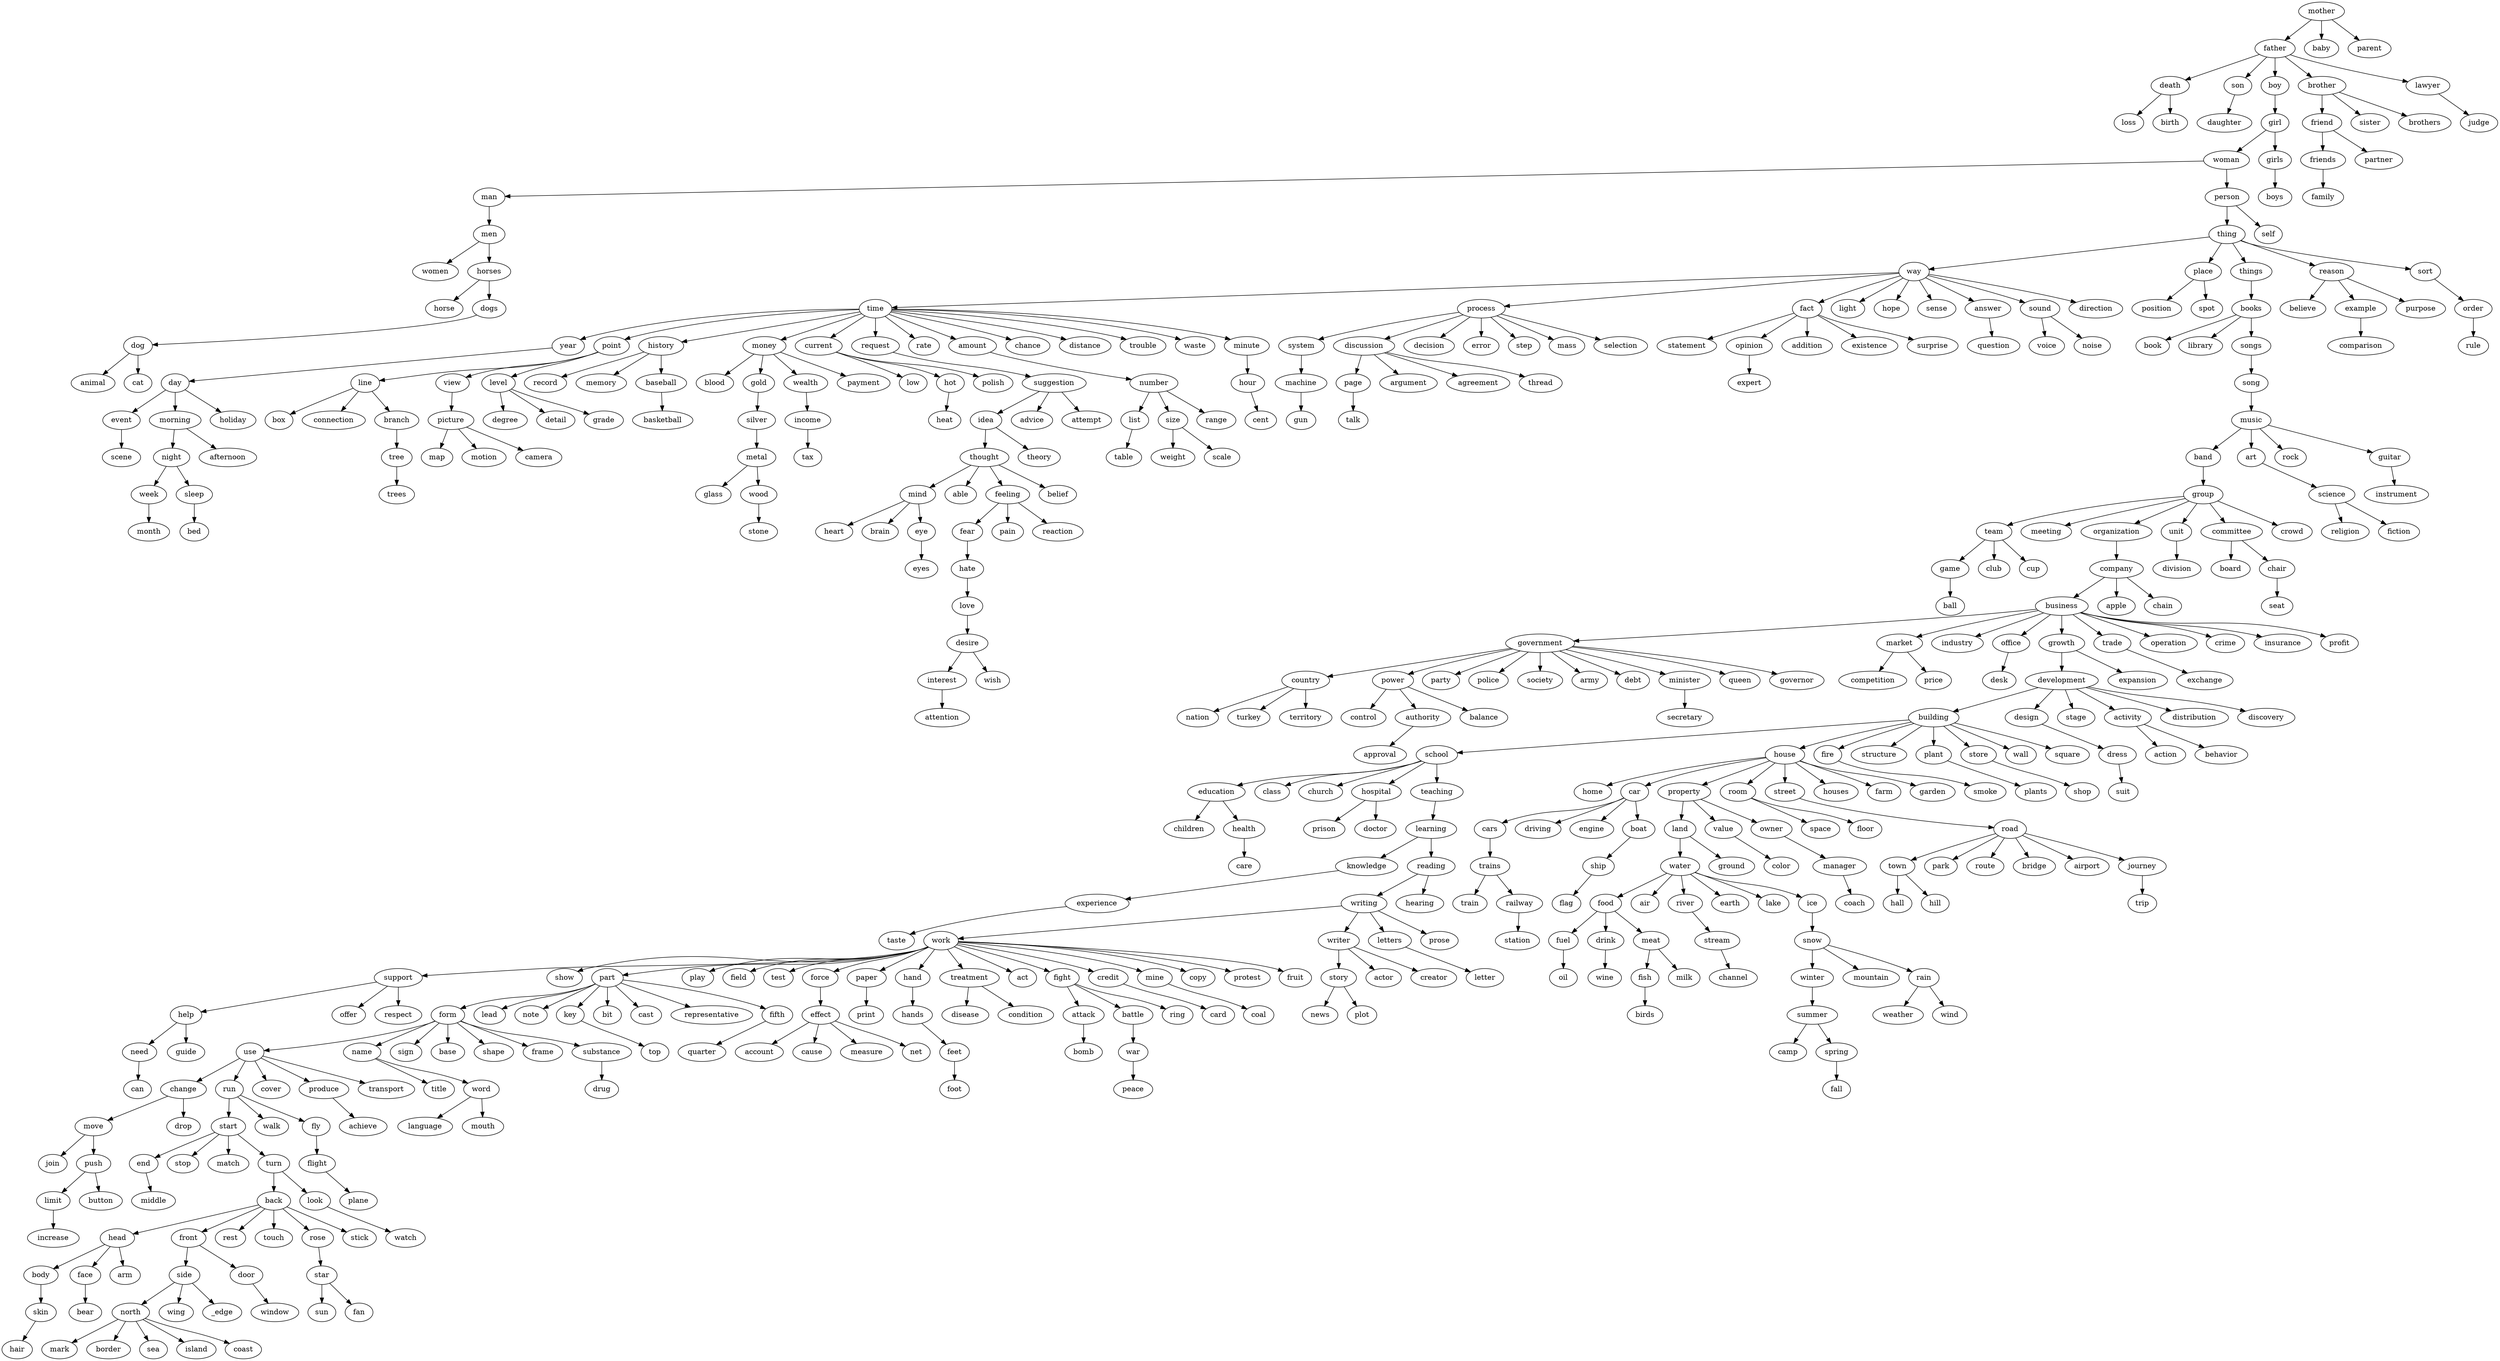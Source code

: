 strict digraph  {
page;
time;
can;
talk;
use;
work;
way;
name;
year;
government;
place;
support;
back;
system;
change;
point;
group;
day;
help;
team;
discussion;
show;
game;
need;
children;
family;
school;
process;
history;
question;
women;
country;
company;
part;
home;
business;
things;
list;
power;
book;
money;
line;
war;
title;
man;
look;
men;
form;
water;
view;
person;
development;
position;
thing;
number;
start;
experience;
party;
current;
building;
play;
fact;
story;
police;
death;
market;
field;
music;
language;
control;
run;
record;
believe;
end;
education;
move;
thought;
test;
week;
reason;
account;
lead;
house;
top;
action;
level;
word;
event;
health;
class;
example;
design;
writing;
interest;
body;
order;
industry;
land;
office;
face;
side;
care;
space;
request;
food;
decision;
books;
news;
meeting;
love;
stop;
head;
statement;
night;
note;
idea;
attack;
science;
force;
light;
organization;
rule;
song;
value;
hope;
club;
town;
north;
paper;
society;
cause;
hand;
effect;
growth;
car;
offer;
knowledge;
reading;
match;
property;
key;
sense;
theory;
treatment;
band;
month;
answer;
air;
fire;
art;
opinion;
friends;
station;
church;
mind;
board;
structure;
tax;
rate;
turn;
sign;
room;
low;
cover;
size;
woman;
base;
fall;
competition;
stage;
oil;
increase;
table;
activity;
sound;
mother;
trade;
hospital;
father;
act;
son;
road;
argument;
price;
learning;
disease;
religion;
picture;
summer;
teaching;
operation;
produce;
attention;
ground;
unit;
loss;
park;
authority;
agreement;
addition;
fight;
map;
bit;
box;
committee;
nation;
plant;
heart;
cent;
credit;
degree;
battle;
library;
respect;
manager;
range;
behavior;
judge;
purpose;
crime;
income;
peace;
writer;
voice;
army;
measure;
amount;
drug;
error;
ship;
street;
river;
morning;
letter;
weight;
star;
condition;
debt;
watch;
advice;
color;
blood;
songs;
train;
balance;
hearing;
front;
wish;
direction;
coach;
store;
division;
scene;
cars;
plants;
mark;
limit;
step;
fear;
earth;
daughter;
mass;
hall;
friend;
border;
girls;
fish;
able;
chance;
cup;
mine;
guide;
copy;
girl;
gold;
memory;
scale;
cast;
minister;
hands;
pain;
owner;
brain;
flight;
detail;
birth;
route;
feeling;
turkey;
eyes;
letters;
houses;
actor;
sea;
rock;
machine;
rest;
driving;
island;
engine;
boy;
territory;
drop;
quarter;
prison;
partner;
plane;
sort;
brother;
shape;
window;
distribution;
wall;
door;
camp;
seat;
spot;
spring;
join;
flag;
card;
connection;
hill;
trees;
fuel;
exchange;
feet;
channel;
boys;
heat;
net;
distance;
winter;
animal;
insurance;
weather;
tree;
motion;
attempt;
bridge;
baby;
ball;
eye;
lake;
print;
dog;
floor;
camera;
plot;
selection;
apple;
sun;
transport;
trip;
trouble;
protest;
crowd;
gun;
reaction;
skin;
queen;
ice;
airport;
wind;
profit;
drink;
waste;
hot;
wealth;
approval;
expansion;
payment;
walk;
existence;
shop;
hour;
doctor;
representative;
touch;
bed;
expert;
suggestion;
boat;
push;
sister;
metal;
button;
ring;
governor;
horse;
birds;
farm;
polish;
hair;
sleep;
suit;
foot;
hate;
frame;
fifth;
square;
fan;
stone;
parent;
lawyer;
self;
secretary;
meat;
middle;
dogs;
wine;
guitar;
comparison;
coast;
achieve;
glass;
snow;
mountain;
afternoon;
rain;
garden;
belief;
bear;
fiction;
chain;
rose;
holiday;
grade;
chair;
wing;
cat;
branch;
substance;
thread;
arm;
minute;
discovery;
wood;
horses;
brothers;

mouth;
silver;
fruit;
desk;
journey;
baseball;
trains;
milk;
fly;
taste;
surprise;
stick;
creator;
desire;
coal;
bomb;
prose;
instrument;
noise;
basketball;
railway;
dress;
stream;
smoke;
page -> talk  [weight="1.0"];
time -> year  [weight="4.0"];
time -> point  [weight="2.0"];
time -> history  [weight="1.0"];
time -> money  [weight="1.0"];
time -> current  [weight="1.0"];
time -> request  [weight="2.0"];
time -> rate  [weight="1.0"];
time -> amount  [weight="2.0"];
time -> chance  [weight="1.0"];
time -> distance  [weight="1.0"];
time -> trouble  [weight="1.0"];
time -> waste  [weight="1.0"];
time -> minute  [weight="2.0"];
use -> change  [weight="2.0"];
use -> run  [weight="2.0"];
use -> cover  [weight="1.0"];
use -> produce  [weight="1.0"];
use -> transport  [weight="1.0"];
work -> support  [weight="2.0"];
work -> show  [weight="1.0"];
work -> part  [weight="1.0"];
work -> play  [weight="1.0"];
work -> field  [weight="1.0"];
work -> test  [weight="1.0"];
work -> force  [weight="2.0"];
work -> paper  [weight="1.0"];
work -> hand  [weight="2.0"];
work -> treatment  [weight="1.0"];
work -> act  [weight="1.0"];
work -> fight  [weight="3.0"];
work -> credit  [weight="1.0"];
work -> mine  [weight="1.0"];
work -> copy  [weight="1.0"];
work -> protest  [weight="1.0"];
work -> fruit  [weight="1.0"];
way -> time  [weight="1.0"];
way -> process  [weight="1.0"];
way -> fact  [weight="2.0"];
way -> light  [weight="1.0"];
way -> hope  [weight="1.0"];
way -> sense  [weight="1.0"];
way -> answer  [weight="2.0"];
way -> sound  [weight="1.0"];
way -> direction  [weight="1.0"];
name -> title  [weight="1.0"];
name -> word  [weight="1.0"];
year -> day  [weight="1.0"];
government -> army  [weight="1.0"];
government -> debt  [weight="1.0"];
government -> minister  [weight="1.0"];
government -> queen  [weight="1.0"];
government -> governor  [weight="1.0"];
government -> country  [weight="2.0"];
government -> power  [weight="2.0"];
government -> party  [weight="1.0"];
government -> police  [weight="1.0"];
government -> society  [weight="1.0"];
place -> position  [weight="1.0"];
place -> spot  [weight="1.0"];
support -> help  [weight="1.0"];
support -> offer  [weight="1.0"];
support -> respect  [weight="1.0"];
back -> head  [weight="1.0"];
back -> front  [weight="1.0"];
back -> rest  [weight="1.0"];
back -> touch  [weight="1.0"];
back -> rose  [weight="1.0"];
back -> stick  [weight="1.0"];
system -> machine  [weight="1.0"];
change -> move  [weight="1.0"];
change -> drop  [weight="1.0"];
point -> line  [weight="1.0"];
point -> view  [weight="1.0"];
point -> level  [weight="1.0"];
group -> team  [weight="1.0"];
group -> meeting  [weight="1.0"];
group -> organization  [weight="1.0"];
group -> unit  [weight="1.0"];
group -> committee  [weight="1.0"];
group -> crowd  [weight="1.0"];
day -> event  [weight="1.0"];
day -> morning  [weight="3.0"];
day -> holiday  [weight="1.0"];
help -> need  [weight="1.0"];
help -> guide  [weight="1.0"];
team -> game  [weight="1.0"];
team -> club  [weight="1.0"];
team -> cup  [weight="1.0"];
discussion -> page  [weight="2.0"];
discussion -> argument  [weight="1.0"];
discussion -> agreement  [weight="1.0"];
discussion -> thread  [weight="1.0"];
game -> ball  [weight="1.0"];
need -> can  [weight="1.0"];
school -> education  [weight="1.0"];
school -> class  [weight="1.0"];
school -> church  [weight="1.0"];
school -> hospital  [weight="2.0"];
school -> teaching  [weight="3.0"];
process -> system  [weight="1.0"];
process -> discussion  [weight="2.0"];
process -> decision  [weight="1.0"];
process -> error  [weight="1.0"];
process -> step  [weight="1.0"];
process -> mass  [weight="1.0"];
process -> selection  [weight="1.0"];
history -> record  [weight="1.0"];
history -> memory  [weight="1.0"];
history -> baseball  [weight="2.0"];
country -> nation  [weight="1.0"];
country -> turkey  [weight="1.0"];
country -> territory  [weight="1.0"];
company -> business  [weight="1.0"];
company -> apple  [weight="1.0"];
company -> chain  [weight="1.0"];
part -> form  [weight="1.0"];
part -> lead  [weight="1.0"];
part -> note  [weight="1.0"];
part -> key  [weight="2.0"];
part -> bit  [weight="1.0"];
part -> cast  [weight="1.0"];
part -> representative  [weight="1.0"];
part -> fifth  [weight="1.0"];
business -> government  [weight="1.0"];
business -> market  [weight="1.0"];
business -> industry  [weight="1.0"];
business -> office  [weight="1.0"];
business -> growth  [weight="3.0"];
business -> trade  [weight="1.0"];
business -> operation  [weight="1.0"];
business -> crime  [weight="1.0"];
business -> insurance  [weight="1.0"];
business -> profit  [weight="1.0"];
things -> books  [weight="2.0"];
list -> table  [weight="1.0"];
power -> control  [weight="1.0"];
power -> authority  [weight="1.0"];
power -> balance  [weight="1.0"];
money -> blood  [weight="1.0"];
money -> gold  [weight="2.0"];
money -> wealth  [weight="2.0"];
money -> payment  [weight="1.0"];
line -> box  [weight="1.0"];
line -> connection  [weight="1.0"];
line -> branch  [weight="1.0"];
war -> peace  [weight="1.0"];
man -> men  [weight="2.0"];
look -> watch  [weight="1.0"];
men -> women  [weight="1.0"];
men -> horses  [weight="3.0"];
form -> use  [weight="1.0"];
form -> name  [weight="3.0"];
form -> sign  [weight="1.0"];
form -> base  [weight="1.0"];
form -> shape  [weight="1.0"];
form -> frame  [weight="1.0"];
form -> substance  [weight="2.0"];
water -> food  [weight="3.0"];
water -> earth  [weight="1.0"];
water -> air  [weight="1.0"];
water -> river  [weight="1.0"];
water -> lake  [weight="1.0"];
water -> ice  [weight="2.0"];
view -> picture  [weight="1.0"];
person -> thing  [weight="5.0"];
person -> self  [weight="1.0"];
development -> building  [weight="2.0"];
development -> design  [weight="1.0"];
development -> stage  [weight="1.0"];
development -> activity  [weight="1.0"];
development -> distribution  [weight="1.0"];
development -> discovery  [weight="1.0"];
thing -> way  [weight="1.0"];
thing -> place  [weight="1.0"];
thing -> things  [weight="1.0"];
thing -> reason  [weight="1.0"];
thing -> sort  [weight="1.0"];
number -> list  [weight="1.0"];
number -> size  [weight="1.0"];
number -> range  [weight="1.0"];
start -> end  [weight="1.0"];
start -> stop  [weight="1.0"];
start -> match  [weight="1.0"];
start -> turn  [weight="1.0"];
experience -> taste  [weight="1.0"];
current -> low  [weight="1.0"];
current -> hot  [weight="2.0"];
current -> polish  [weight="1.0"];
building -> school  [weight="2.0"];
building -> house  [weight="2.0"];
building -> fire  [weight="1.0"];
building -> structure  [weight="1.0"];
building -> plant  [weight="2.0"];
building -> store  [weight="2.0"];
building -> wall  [weight="1.0"];
building -> square  [weight="1.0"];
fact -> statement  [weight="1.0"];
fact -> opinion  [weight="1.0"];
fact -> addition  [weight="1.0"];
fact -> existence  [weight="1.0"];
fact -> surprise  [weight="1.0"];
story -> news  [weight="1.0"];
story -> plot  [weight="1.0"];
death -> loss  [weight="1.0"];
death -> birth  [weight="1.0"];
market -> competition  [weight="1.0"];
market -> price  [weight="1.0"];
music -> band  [weight="2.0"];
music -> art  [weight="2.0"];
music -> rock  [weight="1.0"];
music -> guitar  [weight="1.0"];
run -> start  [weight="2.0"];
run -> walk  [weight="1.0"];
run -> fly  [weight="1.0"];
end -> middle  [weight="1.0"];
education -> children  [weight="1.0"];
education -> health  [weight="1.0"];
move -> join  [weight="1.0"];
move -> push  [weight="1.0"];
thought -> mind  [weight="1.0"];
thought -> able  [weight="1.0"];
thought -> feeling  [weight="1.0"];
thought -> belief  [weight="1.0"];
week -> month  [weight="1.0"];
reason -> believe  [weight="1.0"];
reason -> example  [weight="1.0"];
reason -> purpose  [weight="1.0"];
house -> home  [weight="1.0"];
house -> car  [weight="2.0"];
house -> property  [weight="1.0"];
house -> room  [weight="1.0"];
house -> street  [weight="2.0"];
house -> houses  [weight="1.0"];
house -> farm  [weight="1.0"];
house -> garden  [weight="1.0"];
level -> degree  [weight="1.0"];
level -> detail  [weight="1.0"];
level -> grade  [weight="1.0"];
word -> language  [weight="1.0"];
word -> mouth  [weight="1.0"];
event -> scene  [weight="1.0"];
health -> care  [weight="1.0"];
example -> comparison  [weight="1.0"];
design -> dress  [weight="1.0"];
writing -> work  [weight="1.0"];
writing -> writer  [weight="1.0"];
writing -> letters  [weight="2.0"];
writing -> prose  [weight="1.0"];
interest -> attention  [weight="1.0"];
body -> skin  [weight="2.0"];
order -> rule  [weight="1.0"];
land -> water  [weight="2.0"];
land -> ground  [weight="1.0"];
office -> desk  [weight="1.0"];
face -> bear  [weight="1.0"];
side -> north  [weight="1.0"];
side -> wing  [weight="1.0"];
side -> _edge  [weight="1.0"];
request -> suggestion  [weight="2.0"];
food -> fuel  [weight="1.0"];
food -> drink  [weight="1.0"];
food -> meat  [weight="1.0"];
books -> book  [weight="1.0"];
books -> library  [weight="1.0"];
books -> songs  [weight="3.0"];
love -> desire  [weight="1.0"];
head -> body  [weight="1.0"];
head -> face  [weight="1.0"];
head -> arm  [weight="1.0"];
night -> week  [weight="2.0"];
night -> sleep  [weight="2.0"];
idea -> thought  [weight="1.0"];
idea -> theory  [weight="1.0"];
attack -> bomb  [weight="1.0"];
science -> religion  [weight="1.0"];
science -> fiction  [weight="1.0"];
force -> effect  [weight="1.0"];
organization -> company  [weight="2.0"];
song -> music  [weight="1.0"];
value -> color  [weight="1.0"];
town -> hall  [weight="1.0"];
town -> hill  [weight="1.0"];
north -> mark  [weight="1.0"];
north -> border  [weight="1.0"];
north -> sea  [weight="1.0"];
north -> island  [weight="1.0"];
north -> coast  [weight="1.0"];
paper -> print  [weight="1.0"];
hand -> hands  [weight="1.0"];
effect -> account  [weight="1.0"];
effect -> cause  [weight="1.0"];
effect -> measure  [weight="1.0"];
effect -> net  [weight="1.0"];
growth -> development  [weight="1.0"];
growth -> expansion  [weight="1.0"];
car -> cars  [weight="1.0"];
car -> engine  [weight="1.0"];
car -> driving  [weight="1.0"];
car -> boat  [weight="2.0"];
knowledge -> experience  [weight="1.0"];
reading -> writing  [weight="1.0"];
reading -> hearing  [weight="1.0"];
property -> land  [weight="1.0"];
property -> value  [weight="1.0"];
property -> owner  [weight="1.0"];
key -> top  [weight="1.0"];
treatment -> disease  [weight="1.0"];
treatment -> condition  [weight="1.0"];
band -> group  [weight="3.0"];
answer -> question  [weight="1.0"];
fire -> smoke  [weight="1.0"];
art -> science  [weight="1.0"];
opinion -> expert  [weight="1.0"];
friends -> family  [weight="1.0"];
mind -> heart  [weight="1.0"];
mind -> brain  [weight="1.0"];
mind -> eye  [weight="2.0"];
turn -> back  [weight="3.0"];
turn -> look  [weight="1.0"];
room -> floor  [weight="1.0"];
room -> space  [weight="1.0"];
size -> weight  [weight="1.0"];
size -> scale  [weight="1.0"];
woman -> man  [weight="1.0"];
woman -> person  [weight="1.0"];
activity -> action  [weight="1.0"];
activity -> behavior  [weight="1.0"];
sound -> voice  [weight="1.0"];
sound -> noise  [weight="1.0"];
mother -> father  [weight="1.0"];
mother -> baby  [weight="1.0"];
mother -> parent  [weight="1.0"];
trade -> exchange  [weight="1.0"];
hospital -> prison  [weight="1.0"];
hospital -> doctor  [weight="1.0"];
father -> death  [weight="1.0"];
father -> son  [weight="2.0"];
father -> boy  [weight="3.0"];
father -> brother  [weight="2.0"];
father -> lawyer  [weight="1.0"];
son -> daughter  [weight="1.0"];
road -> town  [weight="1.0"];
road -> park  [weight="1.0"];
road -> route  [weight="1.0"];
road -> bridge  [weight="1.0"];
road -> airport  [weight="1.0"];
road -> journey  [weight="2.0"];
learning -> knowledge  [weight="2.0"];
learning -> reading  [weight="2.0"];
picture -> map  [weight="1.0"];
picture -> motion  [weight="1.0"];
picture -> camera  [weight="1.0"];
summer -> camp  [weight="1.0"];
summer -> spring  [weight="1.0"];
teaching -> learning  [weight="1.0"];
produce -> achieve  [weight="1.0"];
unit -> division  [weight="1.0"];
authority -> approval  [weight="1.0"];
fight -> attack  [weight="1.0"];
fight -> battle  [weight="1.0"];
fight -> ring  [weight="1.0"];
committee -> board  [weight="1.0"];
committee -> chair  [weight="1.0"];
plant -> plants  [weight="1.0"];
credit -> card  [weight="1.0"];
battle -> war  [weight="1.0"];
manager -> coach  [weight="1.0"];
income -> tax  [weight="1.0"];
writer -> story  [weight="2.0"];
writer -> actor  [weight="1.0"];
writer -> creator  [weight="1.0"];
amount -> number  [weight="1.0"];
ship -> flag  [weight="1.0"];
street -> road  [weight="1.0"];
river -> stream  [weight="1.0"];
morning -> night  [weight="1.0"];
morning -> afternoon  [weight="1.0"];
star -> sun  [weight="1.0"];
star -> fan  [weight="1.0"];
songs -> song  [weight="1.0"];
front -> side  [weight="1.0"];
front -> door  [weight="1.0"];
store -> shop  [weight="1.0"];
cars -> trains  [weight="2.0"];
limit -> increase  [weight="1.0"];
fear -> hate  [weight="2.0"];
friend -> friends  [weight="1.0"];
friend -> partner  [weight="1.0"];
girls -> boys  [weight="1.0"];
fish -> birds  [weight="1.0"];
mine -> coal  [weight="1.0"];
girl -> woman  [weight="1.0"];
girl -> girls  [weight="2.0"];
gold -> silver  [weight="1.0"];
minister -> secretary  [weight="1.0"];
hands -> feet  [weight="2.0"];
owner -> manager  [weight="1.0"];
flight -> plane  [weight="1.0"];
feeling -> fear  [weight="1.0"];
feeling -> pain  [weight="1.0"];
feeling -> reaction  [weight="1.0"];
letters -> letter  [weight="1.0"];
machine -> gun  [weight="1.0"];
boy -> girl  [weight="1.0"];
sort -> order  [weight="1.0"];
brother -> friend  [weight="2.0"];
brother -> brothers  [weight="1.0"];
brother -> sister  [weight="1.0"];
door -> window  [weight="1.0"];
spring -> fall  [weight="1.0"];
fuel -> oil  [weight="1.0"];
feet -> foot  [weight="1.0"];
winter -> summer  [weight="1.0"];
tree -> trees  [weight="1.0"];
eye -> eyes  [weight="1.0"];
dog -> animal  [weight="1.0"];
dog -> cat  [weight="1.0"];
skin -> hair  [weight="1.0"];
ice -> snow  [weight="1.0"];
drink -> wine  [weight="1.0"];
hot -> heat  [weight="1.0"];
wealth -> income  [weight="1.0"];
hour -> cent  [weight="1.0"];
suggestion -> idea  [weight="1.0"];
suggestion -> advice  [weight="1.0"];
suggestion -> attempt  [weight="1.0"];
boat -> ship  [weight="1.0"];
push -> limit  [weight="2.0"];
push -> button  [weight="1.0"];
metal -> glass  [weight="1.0"];
metal -> wood  [weight="1.0"];
sleep -> bed  [weight="1.0"];
hate -> love  [weight="1.0"];
fifth -> quarter  [weight="1.0"];
lawyer -> judge  [weight="1.0"];
meat -> fish  [weight="1.0"];
meat -> milk  [weight="1.0"];
dogs -> dog  [weight="1.0"];
guitar -> instrument  [weight="1.0"];
snow -> winter  [weight="3.0"];
snow -> mountain  [weight="1.0"];
snow -> rain  [weight="1.0"];
rain -> weather  [weight="1.0"];
rain -> wind  [weight="1.0"];
rose -> star  [weight="1.0"];
chair -> seat  [weight="1.0"];
branch -> tree  [weight="2.0"];
substance -> drug  [weight="1.0"];
minute -> hour  [weight="1.0"];
wood -> stone  [weight="1.0"];
horses -> horse  [weight="1.0"];
horses -> dogs  [weight="2.0"];
silver -> metal  [weight="2.0"];
journey -> trip  [weight="1.0"];
baseball -> basketball  [weight="1.0"];
trains -> train  [weight="1.0"];
trains -> railway  [weight="2.0"];
fly -> flight  [weight="2.0"];
desire -> interest  [weight="1.0"];
desire -> wish  [weight="1.0"];
railway -> station  [weight="1.0"];
dress -> suit  [weight="1.0"];
stream -> channel  [weight="1.0"];
}
